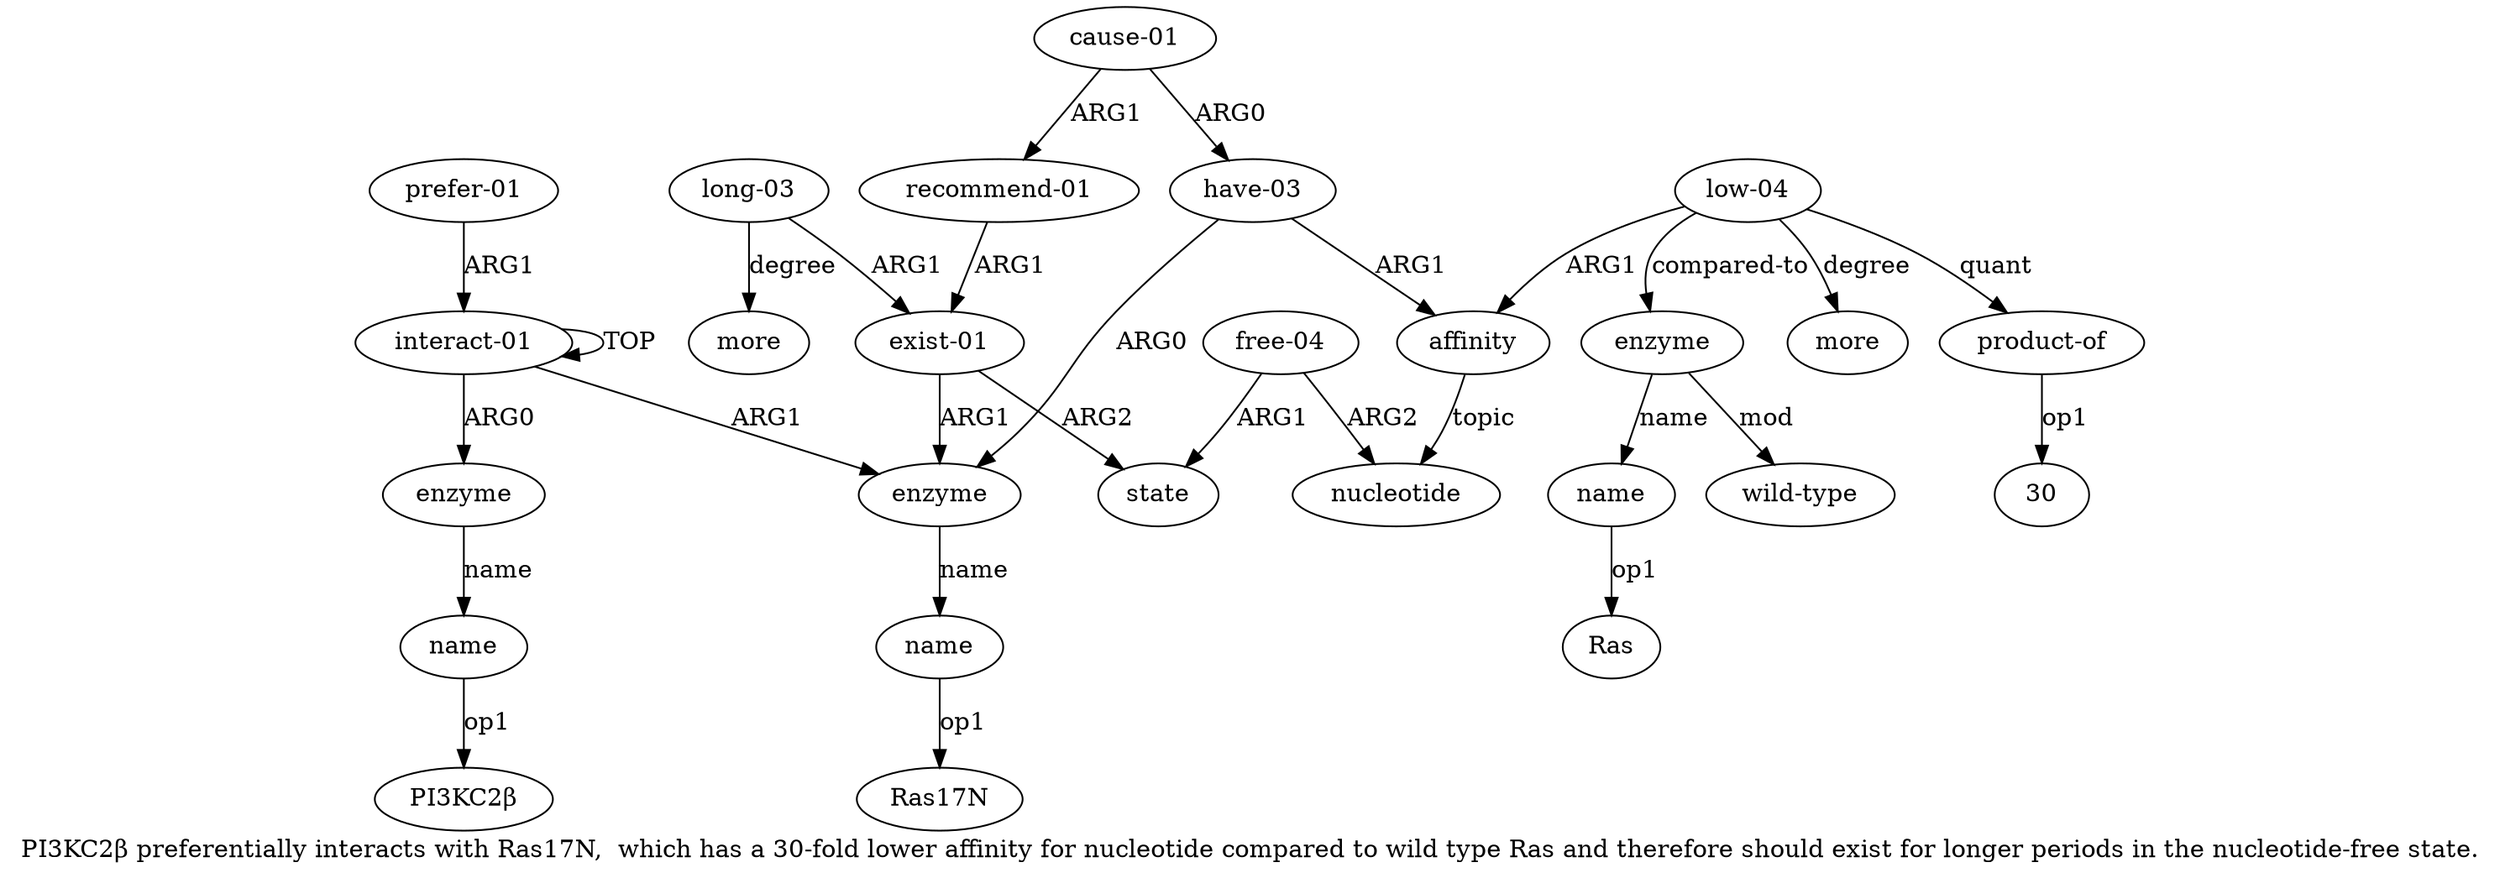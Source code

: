 digraph  {
	graph [label="PI3KC2β preferentially interacts with Ras17N,  which has a 30-fold lower affinity for nucleotide compared to wild type Ras and \
therefore should exist for longer periods in the nucleotide-free state."];
	node [label="\N"];
	a20	 [color=black,
		gold_ind=20,
		gold_label=more,
		label=more,
		test_ind=20,
		test_label=more];
	a21	 [color=black,
		gold_ind=21,
		gold_label="prefer-01",
		label="prefer-01",
		test_ind=21,
		test_label="prefer-01"];
	a0	 [color=black,
		gold_ind=0,
		gold_label="interact-01",
		label="interact-01",
		test_ind=0,
		test_label="interact-01"];
	a21 -> a0 [key=0,
	color=black,
	gold_label=ARG1,
	label=ARG1,
	test_label=ARG1];
"a2 PI3KC2β" [color=black,
	gold_ind=-1,
	gold_label=PI3KC2β,
	label=PI3KC2β,
	test_ind=-1,
	test_label=PI3KC2β];
"a12 30" [color=black,
	gold_ind=-1,
	gold_label=30,
	label=30,
	test_ind=-1,
	test_label=30];
"a4 Ras17N" [color=black,
	gold_ind=-1,
	gold_label=Ras17N,
	label=Ras17N,
	test_ind=-1,
	test_label=Ras17N];
a15 [color=black,
	gold_ind=15,
	gold_label="recommend-01",
	label="recommend-01",
	test_ind=15,
	test_label="recommend-01"];
a16 [color=black,
	gold_ind=16,
	gold_label="exist-01",
	label="exist-01",
	test_ind=16,
	test_label="exist-01"];
a15 -> a16 [key=0,
color=black,
gold_label=ARG1,
label=ARG1,
test_label=ARG1];
a14 [color=black,
gold_ind=14,
gold_label="cause-01",
label="cause-01",
test_ind=14,
test_label="cause-01"];
a14 -> a15 [key=0,
color=black,
gold_label=ARG1,
label=ARG1,
test_label=ARG1];
a5 [color=black,
gold_ind=5,
gold_label="have-03",
label="have-03",
test_ind=5,
test_label="have-03"];
a14 -> a5 [key=0,
color=black,
gold_label=ARG0,
label=ARG0,
test_label=ARG0];
a17 [color=black,
gold_ind=17,
gold_label=state,
label=state,
test_ind=17,
test_label=state];
a16 -> a17 [key=0,
color=black,
gold_label=ARG2,
label=ARG2,
test_label=ARG2];
a3 [color=black,
gold_ind=3,
gold_label=enzyme,
label=enzyme,
test_ind=3,
test_label=enzyme];
a16 -> a3 [key=0,
color=black,
gold_label=ARG1,
label=ARG1,
test_label=ARG1];
a11 [color=black,
gold_ind=11,
gold_label="wild-type",
label="wild-type",
test_ind=11,
test_label="wild-type"];
a10 [color=black,
gold_ind=10,
gold_label=name,
label=name,
test_ind=10,
test_label=name];
"a10 Ras" [color=black,
gold_ind=-1,
gold_label=Ras,
label=Ras,
test_ind=-1,
test_label=Ras];
a10 -> "a10 Ras" [key=0,
color=black,
gold_label=op1,
label=op1,
test_label=op1];
a13 [color=black,
gold_ind=13,
gold_label=nucleotide,
label=nucleotide,
test_ind=13,
test_label=nucleotide];
a12 [color=black,
gold_ind=12,
gold_label="product-of",
label="product-of",
test_ind=12,
test_label="product-of"];
a12 -> "a12 30" [key=0,
color=black,
gold_label=op1,
label=op1,
test_label=op1];
a19 [color=black,
gold_ind=19,
gold_label="long-03",
label="long-03",
test_ind=19,
test_label="long-03"];
a19 -> a20 [key=0,
color=black,
gold_label=degree,
label=degree,
test_label=degree];
a19 -> a16 [key=0,
color=black,
gold_label=ARG1,
label=ARG1,
test_label=ARG1];
a18 [color=black,
gold_ind=18,
gold_label="free-04",
label="free-04",
test_ind=18,
test_label="free-04"];
a18 -> a17 [key=0,
color=black,
gold_label=ARG1,
label=ARG1,
test_label=ARG1];
a18 -> a13 [key=0,
color=black,
gold_label=ARG2,
label=ARG2,
test_label=ARG2];
a1 [color=black,
gold_ind=1,
gold_label=enzyme,
label=enzyme,
test_ind=1,
test_label=enzyme];
a2 [color=black,
gold_ind=2,
gold_label=name,
label=name,
test_ind=2,
test_label=name];
a1 -> a2 [key=0,
color=black,
gold_label=name,
label=name,
test_label=name];
a0 -> a1 [key=0,
color=black,
gold_label=ARG0,
label=ARG0,
test_label=ARG0];
a0 -> a0 [key=0,
color=black,
gold_label=TOP,
label=TOP,
test_label=TOP];
a0 -> a3 [key=0,
color=black,
gold_label=ARG1,
label=ARG1,
test_label=ARG1];
a4 [color=black,
gold_ind=4,
gold_label=name,
label=name,
test_ind=4,
test_label=name];
a3 -> a4 [key=0,
color=black,
gold_label=name,
label=name,
test_label=name];
a2 -> "a2 PI3KC2β" [key=0,
color=black,
gold_label=op1,
label=op1,
test_label=op1];
a5 -> a3 [key=0,
color=black,
gold_label=ARG0,
label=ARG0,
test_label=ARG0];
a6 [color=black,
gold_ind=6,
gold_label=affinity,
label=affinity,
test_ind=6,
test_label=affinity];
a5 -> a6 [key=0,
color=black,
gold_label=ARG1,
label=ARG1,
test_label=ARG1];
a4 -> "a4 Ras17N" [key=0,
color=black,
gold_label=op1,
label=op1,
test_label=op1];
a7 [color=black,
gold_ind=7,
gold_label="low-04",
label="low-04",
test_ind=7,
test_label="low-04"];
a7 -> a12 [key=0,
color=black,
gold_label=quant,
label=quant,
test_label=quant];
a7 -> a6 [key=0,
color=black,
gold_label=ARG1,
label=ARG1,
test_label=ARG1];
a9 [color=black,
gold_ind=9,
gold_label=enzyme,
label=enzyme,
test_ind=9,
test_label=enzyme];
a7 -> a9 [key=0,
color=black,
gold_label="compared-to",
label="compared-to",
test_label="compared-to"];
a8 [color=black,
gold_ind=8,
gold_label=more,
label=more,
test_ind=8,
test_label=more];
a7 -> a8 [key=0,
color=black,
gold_label=degree,
label=degree,
test_label=degree];
a6 -> a13 [key=0,
color=black,
gold_label=topic,
label=topic,
test_label=topic];
a9 -> a11 [key=0,
color=black,
gold_label=mod,
label=mod,
test_label=mod];
a9 -> a10 [key=0,
color=black,
gold_label=name,
label=name,
test_label=name];
}
